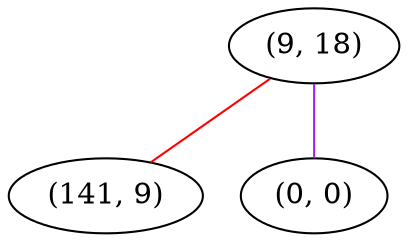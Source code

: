 graph "" {
"(9, 18)";
"(141, 9)";
"(0, 0)";
"(9, 18)" -- "(141, 9)"  [color=red, key=0, weight=1];
"(9, 18)" -- "(0, 0)"  [color=purple, key=0, weight=4];
}
